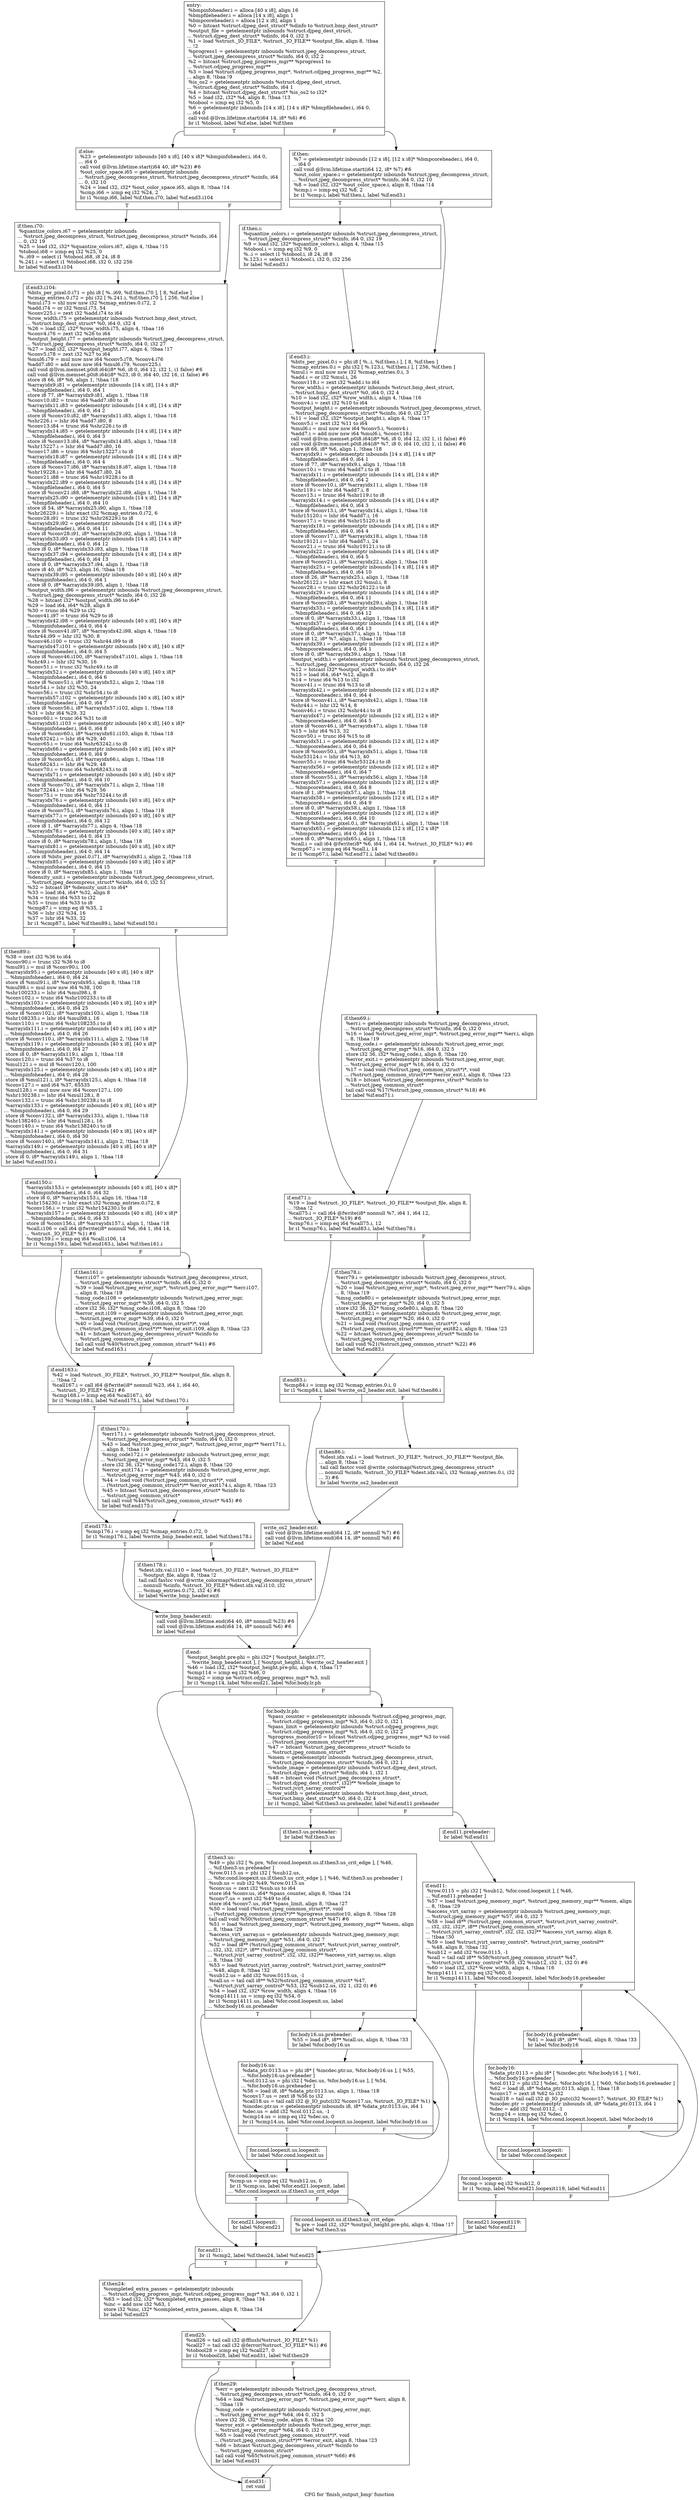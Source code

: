 digraph "CFG for 'finish_output_bmp' function" {
	label="CFG for 'finish_output_bmp' function";

	Node0x4f8d100 [shape=record,label="{entry:\l  %bmpinfoheader.i = alloca [40 x i8], align 16\l  %bmpfileheader.i = alloca [14 x i8], align 1\l  %bmpcoreheader.i = alloca [12 x i8], align 1\l  %0 = bitcast %struct.djpeg_dest_struct* %dinfo to %struct.bmp_dest_struct*\l  %output_file = getelementptr inbounds %struct.djpeg_dest_struct,\l... %struct.djpeg_dest_struct* %dinfo, i64 0, i32 3\l  %1 = load %struct._IO_FILE*, %struct._IO_FILE** %output_file, align 8, !tbaa\l... !2\l  %progress1 = getelementptr inbounds %struct.jpeg_decompress_struct,\l... %struct.jpeg_decompress_struct* %cinfo, i64 0, i32 2\l  %2 = bitcast %struct.jpeg_progress_mgr** %progress1 to\l... %struct.cdjpeg_progress_mgr**\l  %3 = load %struct.cdjpeg_progress_mgr*, %struct.cdjpeg_progress_mgr** %2,\l... align 8, !tbaa !9\l  %is_os2 = getelementptr inbounds %struct.djpeg_dest_struct,\l... %struct.djpeg_dest_struct* %dinfo, i64 1\l  %4 = bitcast %struct.djpeg_dest_struct* %is_os2 to i32*\l  %5 = load i32, i32* %4, align 8, !tbaa !13\l  %tobool = icmp eq i32 %5, 0\l  %6 = getelementptr inbounds [14 x i8], [14 x i8]* %bmpfileheader.i, i64 0,\l... i64 0\l  call void @llvm.lifetime.start(i64 14, i8* %6) #6\l  br i1 %tobool, label %if.else, label %if.then\l|{<s0>T|<s1>F}}"];
	Node0x4f8d100:s0 -> Node0x4f8e790;
	Node0x4f8d100:s1 -> Node0x4f8e840;
	Node0x4f8e840 [shape=record,label="{if.then:                                          \l  %7 = getelementptr inbounds [12 x i8], [12 x i8]* %bmpcoreheader.i, i64 0,\l... i64 0\l  call void @llvm.lifetime.start(i64 12, i8* %7) #6\l  %out_color_space.i = getelementptr inbounds %struct.jpeg_decompress_struct,\l... %struct.jpeg_decompress_struct* %cinfo, i64 0, i32 10\l  %8 = load i32, i32* %out_color_space.i, align 8, !tbaa !14\l  %cmp.i = icmp eq i32 %8, 2\l  br i1 %cmp.i, label %if.then.i, label %if.end3.i\l|{<s0>T|<s1>F}}"];
	Node0x4f8e840:s0 -> Node0x4f8de20;
	Node0x4f8e840:s1 -> Node0x4f8f510;
	Node0x4f8de20 [shape=record,label="{if.then.i:                                        \l  %quantize_colors.i = getelementptr inbounds %struct.jpeg_decompress_struct,\l... %struct.jpeg_decompress_struct* %cinfo, i64 0, i32 19\l  %9 = load i32, i32* %quantize_colors.i, align 4, !tbaa !15\l  %tobool.i = icmp eq i32 %9, 0\l  %..i = select i1 %tobool.i, i8 24, i8 8\l  %.123.i = select i1 %tobool.i, i32 0, i32 256\l  br label %if.end3.i\l}"];
	Node0x4f8de20 -> Node0x4f8f510;
	Node0x4f8f510 [shape=record,label="{if.end3.i:                                        \l  %bits_per_pixel.0.i = phi i8 [ %..i, %if.then.i ], [ 8, %if.then ]\l  %cmap_entries.0.i = phi i32 [ %.123.i, %if.then.i ], [ 256, %if.then ]\l  %mul.i = mul nuw nsw i32 %cmap_entries.0.i, 3\l  %add.i = or i32 %mul.i, 26\l  %conv118.i = zext i32 %add.i to i64\l  %row_width.i = getelementptr inbounds %struct.bmp_dest_struct,\l... %struct.bmp_dest_struct* %0, i64 0, i32 4\l  %10 = load i32, i32* %row_width.i, align 4, !tbaa !16\l  %conv4.i = zext i32 %10 to i64\l  %output_height.i = getelementptr inbounds %struct.jpeg_decompress_struct,\l... %struct.jpeg_decompress_struct* %cinfo, i64 0, i32 27\l  %11 = load i32, i32* %output_height.i, align 4, !tbaa !17\l  %conv5.i = zext i32 %11 to i64\l  %mul6.i = mul nuw nsw i64 %conv5.i, %conv4.i\l  %add7.i = add nuw nsw i64 %mul6.i, %conv118.i\l  call void @llvm.memset.p0i8.i64(i8* %6, i8 0, i64 12, i32 1, i1 false) #6\l  call void @llvm.memset.p0i8.i64(i8* %7, i8 0, i64 10, i32 1, i1 false) #6\l  store i8 66, i8* %6, align 1, !tbaa !18\l  %arrayidx9.i = getelementptr inbounds [14 x i8], [14 x i8]*\l... %bmpfileheader.i, i64 0, i64 1\l  store i8 77, i8* %arrayidx9.i, align 1, !tbaa !18\l  %conv10.i = trunc i64 %add7.i to i8\l  %arrayidx11.i = getelementptr inbounds [14 x i8], [14 x i8]*\l... %bmpfileheader.i, i64 0, i64 2\l  store i8 %conv10.i, i8* %arrayidx11.i, align 1, !tbaa !18\l  %shr119.i = lshr i64 %add7.i, 8\l  %conv13.i = trunc i64 %shr119.i to i8\l  %arrayidx14.i = getelementptr inbounds [14 x i8], [14 x i8]*\l... %bmpfileheader.i, i64 0, i64 3\l  store i8 %conv13.i, i8* %arrayidx14.i, align 1, !tbaa !18\l  %shr15120.i = lshr i64 %add7.i, 16\l  %conv17.i = trunc i64 %shr15120.i to i8\l  %arrayidx18.i = getelementptr inbounds [14 x i8], [14 x i8]*\l... %bmpfileheader.i, i64 0, i64 4\l  store i8 %conv17.i, i8* %arrayidx18.i, align 1, !tbaa !18\l  %shr19121.i = lshr i64 %add7.i, 24\l  %conv21.i = trunc i64 %shr19121.i to i8\l  %arrayidx22.i = getelementptr inbounds [14 x i8], [14 x i8]*\l... %bmpfileheader.i, i64 0, i64 5\l  store i8 %conv21.i, i8* %arrayidx22.i, align 1, !tbaa !18\l  %arrayidx25.i = getelementptr inbounds [14 x i8], [14 x i8]*\l... %bmpfileheader.i, i64 0, i64 10\l  store i8 26, i8* %arrayidx25.i, align 1, !tbaa !18\l  %shr26122.i = lshr exact i32 %mul.i, 8\l  %conv28.i = trunc i32 %shr26122.i to i8\l  %arrayidx29.i = getelementptr inbounds [14 x i8], [14 x i8]*\l... %bmpfileheader.i, i64 0, i64 11\l  store i8 %conv28.i, i8* %arrayidx29.i, align 1, !tbaa !18\l  %arrayidx33.i = getelementptr inbounds [14 x i8], [14 x i8]*\l... %bmpfileheader.i, i64 0, i64 12\l  store i8 0, i8* %arrayidx33.i, align 1, !tbaa !18\l  %arrayidx37.i = getelementptr inbounds [14 x i8], [14 x i8]*\l... %bmpfileheader.i, i64 0, i64 13\l  store i8 0, i8* %arrayidx37.i, align 1, !tbaa !18\l  store i8 12, i8* %7, align 1, !tbaa !18\l  %arrayidx39.i = getelementptr inbounds [12 x i8], [12 x i8]*\l... %bmpcoreheader.i, i64 0, i64 1\l  store i8 0, i8* %arrayidx39.i, align 1, !tbaa !18\l  %output_width.i = getelementptr inbounds %struct.jpeg_decompress_struct,\l... %struct.jpeg_decompress_struct* %cinfo, i64 0, i32 26\l  %12 = bitcast i32* %output_width.i to i64*\l  %13 = load i64, i64* %12, align 8\l  %14 = trunc i64 %13 to i32\l  %conv41.i = trunc i64 %13 to i8\l  %arrayidx42.i = getelementptr inbounds [12 x i8], [12 x i8]*\l... %bmpcoreheader.i, i64 0, i64 4\l  store i8 %conv41.i, i8* %arrayidx42.i, align 1, !tbaa !18\l  %shr44.i = lshr i32 %14, 8\l  %conv46.i = trunc i32 %shr44.i to i8\l  %arrayidx47.i = getelementptr inbounds [12 x i8], [12 x i8]*\l... %bmpcoreheader.i, i64 0, i64 5\l  store i8 %conv46.i, i8* %arrayidx47.i, align 1, !tbaa !18\l  %15 = lshr i64 %13, 32\l  %conv50.i = trunc i64 %15 to i8\l  %arrayidx51.i = getelementptr inbounds [12 x i8], [12 x i8]*\l... %bmpcoreheader.i, i64 0, i64 6\l  store i8 %conv50.i, i8* %arrayidx51.i, align 1, !tbaa !18\l  %shr53124.i = lshr i64 %13, 40\l  %conv55.i = trunc i64 %shr53124.i to i8\l  %arrayidx56.i = getelementptr inbounds [12 x i8], [12 x i8]*\l... %bmpcoreheader.i, i64 0, i64 7\l  store i8 %conv55.i, i8* %arrayidx56.i, align 1, !tbaa !18\l  %arrayidx57.i = getelementptr inbounds [12 x i8], [12 x i8]*\l... %bmpcoreheader.i, i64 0, i64 8\l  store i8 1, i8* %arrayidx57.i, align 1, !tbaa !18\l  %arrayidx58.i = getelementptr inbounds [12 x i8], [12 x i8]*\l... %bmpcoreheader.i, i64 0, i64 9\l  store i8 0, i8* %arrayidx58.i, align 1, !tbaa !18\l  %arrayidx61.i = getelementptr inbounds [12 x i8], [12 x i8]*\l... %bmpcoreheader.i, i64 0, i64 10\l  store i8 %bits_per_pixel.0.i, i8* %arrayidx61.i, align 1, !tbaa !18\l  %arrayidx65.i = getelementptr inbounds [12 x i8], [12 x i8]*\l... %bmpcoreheader.i, i64 0, i64 11\l  store i8 0, i8* %arrayidx65.i, align 1, !tbaa !18\l  %call.i = call i64 @fwrite(i8* %6, i64 1, i64 14, %struct._IO_FILE* %1) #6\l  %cmp67.i = icmp eq i64 %call.i, 14\l  br i1 %cmp67.i, label %if.end71.i, label %if.then69.i\l|{<s0>T|<s1>F}}"];
	Node0x4f8f510:s0 -> Node0x4f83ec0;
	Node0x4f8f510:s1 -> Node0x4f83fa0;
	Node0x4f83fa0 [shape=record,label="{if.then69.i:                                      \l  %err.i = getelementptr inbounds %struct.jpeg_decompress_struct,\l... %struct.jpeg_decompress_struct* %cinfo, i64 0, i32 0\l  %16 = load %struct.jpeg_error_mgr*, %struct.jpeg_error_mgr** %err.i, align\l... 8, !tbaa !19\l  %msg_code.i = getelementptr inbounds %struct.jpeg_error_mgr,\l... %struct.jpeg_error_mgr* %16, i64 0, i32 5\l  store i32 36, i32* %msg_code.i, align 8, !tbaa !20\l  %error_exit.i = getelementptr inbounds %struct.jpeg_error_mgr,\l... %struct.jpeg_error_mgr* %16, i64 0, i32 0\l  %17 = load void (%struct.jpeg_common_struct*)*, void\l... (%struct.jpeg_common_struct*)** %error_exit.i, align 8, !tbaa !23\l  %18 = bitcast %struct.jpeg_decompress_struct* %cinfo to\l... %struct.jpeg_common_struct*\l  tail call void %17(%struct.jpeg_common_struct* %18) #6\l  br label %if.end71.i\l}"];
	Node0x4f83fa0 -> Node0x4f83ec0;
	Node0x4f83ec0 [shape=record,label="{if.end71.i:                                       \l  %19 = load %struct._IO_FILE*, %struct._IO_FILE** %output_file, align 8,\l... !tbaa !2\l  %call75.i = call i64 @fwrite(i8* nonnull %7, i64 1, i64 12,\l... %struct._IO_FILE* %19) #6\l  %cmp76.i = icmp eq i64 %call75.i, 12\l  br i1 %cmp76.i, label %if.end83.i, label %if.then78.i\l|{<s0>T|<s1>F}}"];
	Node0x4f83ec0:s0 -> Node0x4f98cd0;
	Node0x4f83ec0:s1 -> Node0x4f98db0;
	Node0x4f98db0 [shape=record,label="{if.then78.i:                                      \l  %err79.i = getelementptr inbounds %struct.jpeg_decompress_struct,\l... %struct.jpeg_decompress_struct* %cinfo, i64 0, i32 0\l  %20 = load %struct.jpeg_error_mgr*, %struct.jpeg_error_mgr** %err79.i, align\l... 8, !tbaa !19\l  %msg_code80.i = getelementptr inbounds %struct.jpeg_error_mgr,\l... %struct.jpeg_error_mgr* %20, i64 0, i32 5\l  store i32 36, i32* %msg_code80.i, align 8, !tbaa !20\l  %error_exit82.i = getelementptr inbounds %struct.jpeg_error_mgr,\l... %struct.jpeg_error_mgr* %20, i64 0, i32 0\l  %21 = load void (%struct.jpeg_common_struct*)*, void\l... (%struct.jpeg_common_struct*)** %error_exit82.i, align 8, !tbaa !23\l  %22 = bitcast %struct.jpeg_decompress_struct* %cinfo to\l... %struct.jpeg_common_struct*\l  tail call void %21(%struct.jpeg_common_struct* %22) #6\l  br label %if.end83.i\l}"];
	Node0x4f98db0 -> Node0x4f98cd0;
	Node0x4f98cd0 [shape=record,label="{if.end83.i:                                       \l  %cmp84.i = icmp eq i32 %cmap_entries.0.i, 0\l  br i1 %cmp84.i, label %write_os2_header.exit, label %if.then86.i\l|{<s0>T|<s1>F}}"];
	Node0x4f98cd0:s0 -> Node0x4f994d0;
	Node0x4f98cd0:s1 -> Node0x4f99570;
	Node0x4f99570 [shape=record,label="{if.then86.i:                                      \l  %dest.idx.val.i = load %struct._IO_FILE*, %struct._IO_FILE** %output_file,\l... align 8, !tbaa !2\l  tail call fastcc void @write_colormap(%struct.jpeg_decompress_struct*\l... nonnull %cinfo, %struct._IO_FILE* %dest.idx.val.i, i32 %cmap_entries.0.i, i32\l... 3) #6\l  br label %write_os2_header.exit\l}"];
	Node0x4f99570 -> Node0x4f994d0;
	Node0x4f994d0 [shape=record,label="{write_os2_header.exit:                            \l  call void @llvm.lifetime.end(i64 12, i8* nonnull %7) #6\l  call void @llvm.lifetime.end(i64 14, i8* nonnull %6) #6\l  br label %if.end\l}"];
	Node0x4f994d0 -> Node0x4f99e10;
	Node0x4f8e790 [shape=record,label="{if.else:                                          \l  %23 = getelementptr inbounds [40 x i8], [40 x i8]* %bmpinfoheader.i, i64 0,\l... i64 0\l  call void @llvm.lifetime.start(i64 40, i8* %23) #6\l  %out_color_space.i65 = getelementptr inbounds\l... %struct.jpeg_decompress_struct, %struct.jpeg_decompress_struct* %cinfo, i64\l... 0, i32 10\l  %24 = load i32, i32* %out_color_space.i65, align 8, !tbaa !14\l  %cmp.i66 = icmp eq i32 %24, 2\l  br i1 %cmp.i66, label %if.then.i70, label %if.end3.i104\l|{<s0>T|<s1>F}}"];
	Node0x4f8e790:s0 -> Node0x4f9a240;
	Node0x4f8e790:s1 -> Node0x4f9a2f0;
	Node0x4f9a240 [shape=record,label="{if.then.i70:                                      \l  %quantize_colors.i67 = getelementptr inbounds\l... %struct.jpeg_decompress_struct, %struct.jpeg_decompress_struct* %cinfo, i64\l... 0, i32 19\l  %25 = load i32, i32* %quantize_colors.i67, align 4, !tbaa !15\l  %tobool.i68 = icmp eq i32 %25, 0\l  %..i69 = select i1 %tobool.i68, i8 24, i8 8\l  %.241.i = select i1 %tobool.i68, i32 0, i32 256\l  br label %if.end3.i104\l}"];
	Node0x4f9a240 -> Node0x4f9a2f0;
	Node0x4f9a2f0 [shape=record,label="{if.end3.i104:                                     \l  %bits_per_pixel.0.i71 = phi i8 [ %..i69, %if.then.i70 ], [ 8, %if.else ]\l  %cmap_entries.0.i72 = phi i32 [ %.241.i, %if.then.i70 ], [ 256, %if.else ]\l  %mul.i73 = shl nuw nsw i32 %cmap_entries.0.i72, 2\l  %add.i74 = or i32 %mul.i73, 54\l  %conv225.i = zext i32 %add.i74 to i64\l  %row_width.i75 = getelementptr inbounds %struct.bmp_dest_struct,\l... %struct.bmp_dest_struct* %0, i64 0, i32 4\l  %26 = load i32, i32* %row_width.i75, align 4, !tbaa !16\l  %conv4.i76 = zext i32 %26 to i64\l  %output_height.i77 = getelementptr inbounds %struct.jpeg_decompress_struct,\l... %struct.jpeg_decompress_struct* %cinfo, i64 0, i32 27\l  %27 = load i32, i32* %output_height.i77, align 4, !tbaa !17\l  %conv5.i78 = zext i32 %27 to i64\l  %mul6.i79 = mul nuw nsw i64 %conv5.i78, %conv4.i76\l  %add7.i80 = add nuw nsw i64 %mul6.i79, %conv225.i\l  call void @llvm.memset.p0i8.i64(i8* %6, i8 0, i64 12, i32 1, i1 false) #6\l  call void @llvm.memset.p0i8.i64(i8* %23, i8 0, i64 40, i32 16, i1 false) #6\l  store i8 66, i8* %6, align 1, !tbaa !18\l  %arrayidx9.i81 = getelementptr inbounds [14 x i8], [14 x i8]*\l... %bmpfileheader.i, i64 0, i64 1\l  store i8 77, i8* %arrayidx9.i81, align 1, !tbaa !18\l  %conv10.i82 = trunc i64 %add7.i80 to i8\l  %arrayidx11.i83 = getelementptr inbounds [14 x i8], [14 x i8]*\l... %bmpfileheader.i, i64 0, i64 2\l  store i8 %conv10.i82, i8* %arrayidx11.i83, align 1, !tbaa !18\l  %shr226.i = lshr i64 %add7.i80, 8\l  %conv13.i84 = trunc i64 %shr226.i to i8\l  %arrayidx14.i85 = getelementptr inbounds [14 x i8], [14 x i8]*\l... %bmpfileheader.i, i64 0, i64 3\l  store i8 %conv13.i84, i8* %arrayidx14.i85, align 1, !tbaa !18\l  %shr15227.i = lshr i64 %add7.i80, 16\l  %conv17.i86 = trunc i64 %shr15227.i to i8\l  %arrayidx18.i87 = getelementptr inbounds [14 x i8], [14 x i8]*\l... %bmpfileheader.i, i64 0, i64 4\l  store i8 %conv17.i86, i8* %arrayidx18.i87, align 1, !tbaa !18\l  %shr19228.i = lshr i64 %add7.i80, 24\l  %conv21.i88 = trunc i64 %shr19228.i to i8\l  %arrayidx22.i89 = getelementptr inbounds [14 x i8], [14 x i8]*\l... %bmpfileheader.i, i64 0, i64 5\l  store i8 %conv21.i88, i8* %arrayidx22.i89, align 1, !tbaa !18\l  %arrayidx25.i90 = getelementptr inbounds [14 x i8], [14 x i8]*\l... %bmpfileheader.i, i64 0, i64 10\l  store i8 54, i8* %arrayidx25.i90, align 1, !tbaa !18\l  %shr26229.i = lshr exact i32 %cmap_entries.0.i72, 6\l  %conv28.i91 = trunc i32 %shr26229.i to i8\l  %arrayidx29.i92 = getelementptr inbounds [14 x i8], [14 x i8]*\l... %bmpfileheader.i, i64 0, i64 11\l  store i8 %conv28.i91, i8* %arrayidx29.i92, align 1, !tbaa !18\l  %arrayidx33.i93 = getelementptr inbounds [14 x i8], [14 x i8]*\l... %bmpfileheader.i, i64 0, i64 12\l  store i8 0, i8* %arrayidx33.i93, align 1, !tbaa !18\l  %arrayidx37.i94 = getelementptr inbounds [14 x i8], [14 x i8]*\l... %bmpfileheader.i, i64 0, i64 13\l  store i8 0, i8* %arrayidx37.i94, align 1, !tbaa !18\l  store i8 40, i8* %23, align 16, !tbaa !18\l  %arrayidx39.i95 = getelementptr inbounds [40 x i8], [40 x i8]*\l... %bmpinfoheader.i, i64 0, i64 1\l  store i8 0, i8* %arrayidx39.i95, align 1, !tbaa !18\l  %output_width.i96 = getelementptr inbounds %struct.jpeg_decompress_struct,\l... %struct.jpeg_decompress_struct* %cinfo, i64 0, i32 26\l  %28 = bitcast i32* %output_width.i96 to i64*\l  %29 = load i64, i64* %28, align 8\l  %30 = trunc i64 %29 to i32\l  %conv41.i97 = trunc i64 %29 to i8\l  %arrayidx42.i98 = getelementptr inbounds [40 x i8], [40 x i8]*\l... %bmpinfoheader.i, i64 0, i64 4\l  store i8 %conv41.i97, i8* %arrayidx42.i98, align 4, !tbaa !18\l  %shr44.i99 = lshr i32 %30, 8\l  %conv46.i100 = trunc i32 %shr44.i99 to i8\l  %arrayidx47.i101 = getelementptr inbounds [40 x i8], [40 x i8]*\l... %bmpinfoheader.i, i64 0, i64 5\l  store i8 %conv46.i100, i8* %arrayidx47.i101, align 1, !tbaa !18\l  %shr49.i = lshr i32 %30, 16\l  %conv51.i = trunc i32 %shr49.i to i8\l  %arrayidx52.i = getelementptr inbounds [40 x i8], [40 x i8]*\l... %bmpinfoheader.i, i64 0, i64 6\l  store i8 %conv51.i, i8* %arrayidx52.i, align 2, !tbaa !18\l  %shr54.i = lshr i32 %30, 24\l  %conv56.i = trunc i32 %shr54.i to i8\l  %arrayidx57.i102 = getelementptr inbounds [40 x i8], [40 x i8]*\l... %bmpinfoheader.i, i64 0, i64 7\l  store i8 %conv56.i, i8* %arrayidx57.i102, align 1, !tbaa !18\l  %31 = lshr i64 %29, 32\l  %conv60.i = trunc i64 %31 to i8\l  %arrayidx61.i103 = getelementptr inbounds [40 x i8], [40 x i8]*\l... %bmpinfoheader.i, i64 0, i64 8\l  store i8 %conv60.i, i8* %arrayidx61.i103, align 8, !tbaa !18\l  %shr63242.i = lshr i64 %29, 40\l  %conv65.i = trunc i64 %shr63242.i to i8\l  %arrayidx66.i = getelementptr inbounds [40 x i8], [40 x i8]*\l... %bmpinfoheader.i, i64 0, i64 9\l  store i8 %conv65.i, i8* %arrayidx66.i, align 1, !tbaa !18\l  %shr68243.i = lshr i64 %29, 48\l  %conv70.i = trunc i64 %shr68243.i to i8\l  %arrayidx71.i = getelementptr inbounds [40 x i8], [40 x i8]*\l... %bmpinfoheader.i, i64 0, i64 10\l  store i8 %conv70.i, i8* %arrayidx71.i, align 2, !tbaa !18\l  %shr73244.i = lshr i64 %29, 56\l  %conv75.i = trunc i64 %shr73244.i to i8\l  %arrayidx76.i = getelementptr inbounds [40 x i8], [40 x i8]*\l... %bmpinfoheader.i, i64 0, i64 11\l  store i8 %conv75.i, i8* %arrayidx76.i, align 1, !tbaa !18\l  %arrayidx77.i = getelementptr inbounds [40 x i8], [40 x i8]*\l... %bmpinfoheader.i, i64 0, i64 12\l  store i8 1, i8* %arrayidx77.i, align 4, !tbaa !18\l  %arrayidx78.i = getelementptr inbounds [40 x i8], [40 x i8]*\l... %bmpinfoheader.i, i64 0, i64 13\l  store i8 0, i8* %arrayidx78.i, align 1, !tbaa !18\l  %arrayidx81.i = getelementptr inbounds [40 x i8], [40 x i8]*\l... %bmpinfoheader.i, i64 0, i64 14\l  store i8 %bits_per_pixel.0.i71, i8* %arrayidx81.i, align 2, !tbaa !18\l  %arrayidx85.i = getelementptr inbounds [40 x i8], [40 x i8]*\l... %bmpinfoheader.i, i64 0, i64 15\l  store i8 0, i8* %arrayidx85.i, align 1, !tbaa !18\l  %density_unit.i = getelementptr inbounds %struct.jpeg_decompress_struct,\l... %struct.jpeg_decompress_struct* %cinfo, i64 0, i32 51\l  %32 = bitcast i8* %density_unit.i to i64*\l  %33 = load i64, i64* %32, align 8\l  %34 = trunc i64 %33 to i32\l  %35 = trunc i64 %33 to i8\l  %cmp87.i = icmp eq i8 %35, 2\l  %36 = lshr i32 %34, 16\l  %37 = lshr i64 %33, 32\l  br i1 %cmp87.i, label %if.then89.i, label %if.end150.i\l|{<s0>T|<s1>F}}"];
	Node0x4f9a2f0:s0 -> Node0x4fa0820;
	Node0x4f9a2f0:s1 -> Node0x4fa0900;
	Node0x4fa0820 [shape=record,label="{if.then89.i:                                      \l  %38 = zext i32 %36 to i64\l  %conv90.i = trunc i32 %36 to i8\l  %mul91.i = mul i8 %conv90.i, 100\l  %arrayidx95.i = getelementptr inbounds [40 x i8], [40 x i8]*\l... %bmpinfoheader.i, i64 0, i64 24\l  store i8 %mul91.i, i8* %arrayidx95.i, align 8, !tbaa !18\l  %mul98.i = mul nuw nsw i64 %38, 100\l  %shr100233.i = lshr i64 %mul98.i, 8\l  %conv102.i = trunc i64 %shr100233.i to i8\l  %arrayidx103.i = getelementptr inbounds [40 x i8], [40 x i8]*\l... %bmpinfoheader.i, i64 0, i64 25\l  store i8 %conv102.i, i8* %arrayidx103.i, align 1, !tbaa !18\l  %shr108235.i = lshr i64 %mul98.i, 16\l  %conv110.i = trunc i64 %shr108235.i to i8\l  %arrayidx111.i = getelementptr inbounds [40 x i8], [40 x i8]*\l... %bmpinfoheader.i, i64 0, i64 26\l  store i8 %conv110.i, i8* %arrayidx111.i, align 2, !tbaa !18\l  %arrayidx119.i = getelementptr inbounds [40 x i8], [40 x i8]*\l... %bmpinfoheader.i, i64 0, i64 27\l  store i8 0, i8* %arrayidx119.i, align 1, !tbaa !18\l  %conv120.i = trunc i64 %37 to i8\l  %mul121.i = mul i8 %conv120.i, 100\l  %arrayidx125.i = getelementptr inbounds [40 x i8], [40 x i8]*\l... %bmpinfoheader.i, i64 0, i64 28\l  store i8 %mul121.i, i8* %arrayidx125.i, align 4, !tbaa !18\l  %conv127.i = and i64 %37, 65535\l  %mul128.i = mul nuw nsw i64 %conv127.i, 100\l  %shr130238.i = lshr i64 %mul128.i, 8\l  %conv132.i = trunc i64 %shr130238.i to i8\l  %arrayidx133.i = getelementptr inbounds [40 x i8], [40 x i8]*\l... %bmpinfoheader.i, i64 0, i64 29\l  store i8 %conv132.i, i8* %arrayidx133.i, align 1, !tbaa !18\l  %shr138240.i = lshr i64 %mul128.i, 16\l  %conv140.i = trunc i64 %shr138240.i to i8\l  %arrayidx141.i = getelementptr inbounds [40 x i8], [40 x i8]*\l... %bmpinfoheader.i, i64 0, i64 30\l  store i8 %conv140.i, i8* %arrayidx141.i, align 2, !tbaa !18\l  %arrayidx149.i = getelementptr inbounds [40 x i8], [40 x i8]*\l... %bmpinfoheader.i, i64 0, i64 31\l  store i8 0, i8* %arrayidx149.i, align 1, !tbaa !18\l  br label %if.end150.i\l}"];
	Node0x4fa0820 -> Node0x4fa0900;
	Node0x4fa0900 [shape=record,label="{if.end150.i:                                      \l  %arrayidx153.i = getelementptr inbounds [40 x i8], [40 x i8]*\l... %bmpinfoheader.i, i64 0, i64 32\l  store i8 0, i8* %arrayidx153.i, align 16, !tbaa !18\l  %shr154230.i = lshr exact i32 %cmap_entries.0.i72, 8\l  %conv156.i = trunc i32 %shr154230.i to i8\l  %arrayidx157.i = getelementptr inbounds [40 x i8], [40 x i8]*\l... %bmpinfoheader.i, i64 0, i64 33\l  store i8 %conv156.i, i8* %arrayidx157.i, align 1, !tbaa !18\l  %call.i106 = call i64 @fwrite(i8* nonnull %6, i64 1, i64 14,\l... %struct._IO_FILE* %1) #6\l  %cmp159.i = icmp eq i64 %call.i106, 14\l  br i1 %cmp159.i, label %if.end163.i, label %if.then161.i\l|{<s0>T|<s1>F}}"];
	Node0x4fa0900:s0 -> Node0x4f95120;
	Node0x4fa0900:s1 -> Node0x4f95200;
	Node0x4f95200 [shape=record,label="{if.then161.i:                                     \l  %err.i107 = getelementptr inbounds %struct.jpeg_decompress_struct,\l... %struct.jpeg_decompress_struct* %cinfo, i64 0, i32 0\l  %39 = load %struct.jpeg_error_mgr*, %struct.jpeg_error_mgr** %err.i107,\l... align 8, !tbaa !19\l  %msg_code.i108 = getelementptr inbounds %struct.jpeg_error_mgr,\l... %struct.jpeg_error_mgr* %39, i64 0, i32 5\l  store i32 36, i32* %msg_code.i108, align 8, !tbaa !20\l  %error_exit.i109 = getelementptr inbounds %struct.jpeg_error_mgr,\l... %struct.jpeg_error_mgr* %39, i64 0, i32 0\l  %40 = load void (%struct.jpeg_common_struct*)*, void\l... (%struct.jpeg_common_struct*)** %error_exit.i109, align 8, !tbaa !23\l  %41 = bitcast %struct.jpeg_decompress_struct* %cinfo to\l... %struct.jpeg_common_struct*\l  tail call void %40(%struct.jpeg_common_struct* %41) #6\l  br label %if.end163.i\l}"];
	Node0x4f95200 -> Node0x4f95120;
	Node0x4f95120 [shape=record,label="{if.end163.i:                                      \l  %42 = load %struct._IO_FILE*, %struct._IO_FILE** %output_file, align 8,\l... !tbaa !2\l  %call167.i = call i64 @fwrite(i8* nonnull %23, i64 1, i64 40,\l... %struct._IO_FILE* %42) #6\l  %cmp168.i = icmp eq i64 %call167.i, 40\l  br i1 %cmp168.i, label %if.end175.i, label %if.then170.i\l|{<s0>T|<s1>F}}"];
	Node0x4f95120:s0 -> Node0x4f95aa0;
	Node0x4f95120:s1 -> Node0x4f95b80;
	Node0x4f95b80 [shape=record,label="{if.then170.i:                                     \l  %err171.i = getelementptr inbounds %struct.jpeg_decompress_struct,\l... %struct.jpeg_decompress_struct* %cinfo, i64 0, i32 0\l  %43 = load %struct.jpeg_error_mgr*, %struct.jpeg_error_mgr** %err171.i,\l... align 8, !tbaa !19\l  %msg_code172.i = getelementptr inbounds %struct.jpeg_error_mgr,\l... %struct.jpeg_error_mgr* %43, i64 0, i32 5\l  store i32 36, i32* %msg_code172.i, align 8, !tbaa !20\l  %error_exit174.i = getelementptr inbounds %struct.jpeg_error_mgr,\l... %struct.jpeg_error_mgr* %43, i64 0, i32 0\l  %44 = load void (%struct.jpeg_common_struct*)*, void\l... (%struct.jpeg_common_struct*)** %error_exit174.i, align 8, !tbaa !23\l  %45 = bitcast %struct.jpeg_decompress_struct* %cinfo to\l... %struct.jpeg_common_struct*\l  tail call void %44(%struct.jpeg_common_struct* %45) #6\l  br label %if.end175.i\l}"];
	Node0x4f95b80 -> Node0x4f95aa0;
	Node0x4f95aa0 [shape=record,label="{if.end175.i:                                      \l  %cmp176.i = icmp eq i32 %cmap_entries.0.i72, 0\l  br i1 %cmp176.i, label %write_bmp_header.exit, label %if.then178.i\l|{<s0>T|<s1>F}}"];
	Node0x4f95aa0:s0 -> Node0x4f962c0;
	Node0x4f95aa0:s1 -> Node0x4f9af00;
	Node0x4f9af00 [shape=record,label="{if.then178.i:                                     \l  %dest.idx.val.i110 = load %struct._IO_FILE*, %struct._IO_FILE**\l... %output_file, align 8, !tbaa !2\l  tail call fastcc void @write_colormap(%struct.jpeg_decompress_struct*\l... nonnull %cinfo, %struct._IO_FILE* %dest.idx.val.i110, i32\l... %cmap_entries.0.i72, i32 4) #6\l  br label %write_bmp_header.exit\l}"];
	Node0x4f9af00 -> Node0x4f962c0;
	Node0x4f962c0 [shape=record,label="{write_bmp_header.exit:                            \l  call void @llvm.lifetime.end(i64 40, i8* nonnull %23) #6\l  call void @llvm.lifetime.end(i64 14, i8* nonnull %6) #6\l  br label %if.end\l}"];
	Node0x4f962c0 -> Node0x4f99e10;
	Node0x4f99e10 [shape=record,label="{if.end:                                           \l  %output_height.pre-phi = phi i32* [ %output_height.i77,\l... %write_bmp_header.exit ], [ %output_height.i, %write_os2_header.exit ]\l  %46 = load i32, i32* %output_height.pre-phi, align 4, !tbaa !17\l  %cmp114 = icmp eq i32 %46, 0\l  %cmp2 = icmp ne %struct.cdjpeg_progress_mgr* %3, null\l  br i1 %cmp114, label %for.end21, label %for.body.lr.ph\l|{<s0>T|<s1>F}}"];
	Node0x4f99e10:s0 -> Node0x4f9b690;
	Node0x4f99e10:s1 -> Node0x4f9b770;
	Node0x4f9b770 [shape=record,label="{for.body.lr.ph:                                   \l  %pass_counter = getelementptr inbounds %struct.cdjpeg_progress_mgr,\l... %struct.cdjpeg_progress_mgr* %3, i64 0, i32 0, i32 1\l  %pass_limit = getelementptr inbounds %struct.cdjpeg_progress_mgr,\l... %struct.cdjpeg_progress_mgr* %3, i64 0, i32 0, i32 2\l  %progress_monitor10 = bitcast %struct.cdjpeg_progress_mgr* %3 to void\l... (%struct.jpeg_common_struct*)**\l  %47 = bitcast %struct.jpeg_decompress_struct* %cinfo to\l... %struct.jpeg_common_struct*\l  %mem = getelementptr inbounds %struct.jpeg_decompress_struct,\l... %struct.jpeg_decompress_struct* %cinfo, i64 0, i32 1\l  %whole_image = getelementptr inbounds %struct.djpeg_dest_struct,\l... %struct.djpeg_dest_struct* %dinfo, i64 1, i32 1\l  %48 = bitcast void (%struct.jpeg_decompress_struct*,\l... %struct.djpeg_dest_struct*, i32)** %whole_image to\l... %struct.jvirt_sarray_control**\l  %row_width = getelementptr inbounds %struct.bmp_dest_struct,\l... %struct.bmp_dest_struct* %0, i64 0, i32 4\l  br i1 %cmp2, label %if.then3.us.preheader, label %if.end11.preheader\l|{<s0>T|<s1>F}}"];
	Node0x4f9b770:s0 -> Node0x4fab150;
	Node0x4f9b770:s1 -> Node0x4fab250;
	Node0x4fab250 [shape=record,label="{if.end11.preheader:                               \l  br label %if.end11\l}"];
	Node0x4fab250 -> Node0x4fab3e0;
	Node0x4fab150 [shape=record,label="{if.then3.us.preheader:                            \l  br label %if.then3.us\l}"];
	Node0x4fab150 -> Node0x4fab490;
	Node0x4fab490 [shape=record,label="{if.then3.us:                                      \l  %49 = phi i32 [ %.pre, %for.cond.loopexit.us.if.then3.us_crit_edge ], [ %46,\l... %if.then3.us.preheader ]\l  %row.0115.us = phi i32 [ %sub12.us,\l... %for.cond.loopexit.us.if.then3.us_crit_edge ], [ %46, %if.then3.us.preheader ]\l  %sub.us = sub i32 %49, %row.0115.us\l  %conv.us = zext i32 %sub.us to i64\l  store i64 %conv.us, i64* %pass_counter, align 8, !tbaa !24\l  %conv7.us = zext i32 %49 to i64\l  store i64 %conv7.us, i64* %pass_limit, align 8, !tbaa !27\l  %50 = load void (%struct.jpeg_common_struct*)*, void\l... (%struct.jpeg_common_struct*)** %progress_monitor10, align 8, !tbaa !28\l  tail call void %50(%struct.jpeg_common_struct* %47) #6\l  %51 = load %struct.jpeg_memory_mgr*, %struct.jpeg_memory_mgr** %mem, align\l... 8, !tbaa !29\l  %access_virt_sarray.us = getelementptr inbounds %struct.jpeg_memory_mgr,\l... %struct.jpeg_memory_mgr* %51, i64 0, i32 7\l  %52 = load i8** (%struct.jpeg_common_struct*, %struct.jvirt_sarray_control*,\l... i32, i32, i32)*, i8** (%struct.jpeg_common_struct*,\l... %struct.jvirt_sarray_control*, i32, i32, i32)** %access_virt_sarray.us, align\l... 8, !tbaa !30\l  %53 = load %struct.jvirt_sarray_control*, %struct.jvirt_sarray_control**\l... %48, align 8, !tbaa !32\l  %sub12.us = add i32 %row.0115.us, -1\l  %call.us = tail call i8** %52(%struct.jpeg_common_struct* %47,\l... %struct.jvirt_sarray_control* %53, i32 %sub12.us, i32 1, i32 0) #6\l  %54 = load i32, i32* %row_width, align 4, !tbaa !16\l  %cmp14111.us = icmp eq i32 %54, 0\l  br i1 %cmp14111.us, label %for.cond.loopexit.us, label\l... %for.body16.us.preheader\l|{<s0>T|<s1>F}}"];
	Node0x4fab490:s0 -> Node0x4facd90;
	Node0x4fab490:s1 -> Node0x4face90;
	Node0x4face90 [shape=record,label="{for.body16.us.preheader:                          \l  %55 = load i8*, i8** %call.us, align 8, !tbaa !33\l  br label %for.body16.us\l}"];
	Node0x4face90 -> Node0x4fad0f0;
	Node0x4fad0f0 [shape=record,label="{for.body16.us:                                    \l  %data_ptr.0113.us = phi i8* [ %incdec.ptr.us, %for.body16.us ], [ %55,\l... %for.body16.us.preheader ]\l  %col.0112.us = phi i32 [ %dec.us, %for.body16.us ], [ %54,\l... %for.body16.us.preheader ]\l  %56 = load i8, i8* %data_ptr.0113.us, align 1, !tbaa !18\l  %conv17.us = zext i8 %56 to i32\l  %call18.us = tail call i32 @_IO_putc(i32 %conv17.us, %struct._IO_FILE* %1)\l  %incdec.ptr.us = getelementptr inbounds i8, i8* %data_ptr.0113.us, i64 1\l  %dec.us = add i32 %col.0112.us, -1\l  %cmp14.us = icmp eq i32 %dec.us, 0\l  br i1 %cmp14.us, label %for.cond.loopexit.us.loopexit, label %for.body16.us\l|{<s0>T|<s1>F}}"];
	Node0x4fad0f0:s0 -> Node0x4fadab0;
	Node0x4fad0f0:s1 -> Node0x4fad0f0;
	Node0x4fadab0 [shape=record,label="{for.cond.loopexit.us.loopexit:                    \l  br label %for.cond.loopexit.us\l}"];
	Node0x4fadab0 -> Node0x4facd90;
	Node0x4facd90 [shape=record,label="{for.cond.loopexit.us:                             \l  %cmp.us = icmp eq i32 %sub12.us, 0\l  br i1 %cmp.us, label %for.end21.loopexit, label\l... %for.cond.loopexit.us.if.then3.us_crit_edge\l|{<s0>T|<s1>F}}"];
	Node0x4facd90:s0 -> Node0x4fadc40;
	Node0x4facd90:s1 -> Node0x4fab650;
	Node0x4fab650 [shape=record,label="{for.cond.loopexit.us.if.then3.us_crit_edge:       \l  %.pre = load i32, i32* %output_height.pre-phi, align 4, !tbaa !17\l  br label %if.then3.us\l}"];
	Node0x4fab650 -> Node0x4fab490;
	Node0x4fadd20 [shape=record,label="{for.cond.loopexit.loopexit:                       \l  br label %for.cond.loopexit\l}"];
	Node0x4fadd20 -> Node0x4fadd70;
	Node0x4fadd70 [shape=record,label="{for.cond.loopexit:                                \l  %cmp = icmp eq i32 %sub12, 0\l  br i1 %cmp, label %for.end21.loopexit119, label %if.end11\l|{<s0>T|<s1>F}}"];
	Node0x4fadd70:s0 -> Node0x4fadef0;
	Node0x4fadd70:s1 -> Node0x4fab3e0;
	Node0x4fab3e0 [shape=record,label="{if.end11:                                         \l  %row.0115 = phi i32 [ %sub12, %for.cond.loopexit ], [ %46,\l... %if.end11.preheader ]\l  %57 = load %struct.jpeg_memory_mgr*, %struct.jpeg_memory_mgr** %mem, align\l... 8, !tbaa !29\l  %access_virt_sarray = getelementptr inbounds %struct.jpeg_memory_mgr,\l... %struct.jpeg_memory_mgr* %57, i64 0, i32 7\l  %58 = load i8** (%struct.jpeg_common_struct*, %struct.jvirt_sarray_control*,\l... i32, i32, i32)*, i8** (%struct.jpeg_common_struct*,\l... %struct.jvirt_sarray_control*, i32, i32, i32)** %access_virt_sarray, align 8,\l... !tbaa !30\l  %59 = load %struct.jvirt_sarray_control*, %struct.jvirt_sarray_control**\l... %48, align 8, !tbaa !32\l  %sub12 = add i32 %row.0115, -1\l  %call = tail call i8** %58(%struct.jpeg_common_struct* %47,\l... %struct.jvirt_sarray_control* %59, i32 %sub12, i32 1, i32 0) #6\l  %60 = load i32, i32* %row_width, align 4, !tbaa !16\l  %cmp14111 = icmp eq i32 %60, 0\l  br i1 %cmp14111, label %for.cond.loopexit, label %for.body16.preheader\l|{<s0>T|<s1>F}}"];
	Node0x4fab3e0:s0 -> Node0x4fadd70;
	Node0x4fab3e0:s1 -> Node0x4faeb70;
	Node0x4faeb70 [shape=record,label="{for.body16.preheader:                             \l  %61 = load i8*, i8** %call, align 8, !tbaa !33\l  br label %for.body16\l}"];
	Node0x4faeb70 -> Node0x4faf310;
	Node0x4faf310 [shape=record,label="{for.body16:                                       \l  %data_ptr.0113 = phi i8* [ %incdec.ptr, %for.body16 ], [ %61,\l... %for.body16.preheader ]\l  %col.0112 = phi i32 [ %dec, %for.body16 ], [ %60, %for.body16.preheader ]\l  %62 = load i8, i8* %data_ptr.0113, align 1, !tbaa !18\l  %conv17 = zext i8 %62 to i32\l  %call18 = tail call i32 @_IO_putc(i32 %conv17, %struct._IO_FILE* %1)\l  %incdec.ptr = getelementptr inbounds i8, i8* %data_ptr.0113, i64 1\l  %dec = add i32 %col.0112, -1\l  %cmp14 = icmp eq i32 %dec, 0\l  br i1 %cmp14, label %for.cond.loopexit.loopexit, label %for.body16\l|{<s0>T|<s1>F}}"];
	Node0x4faf310:s0 -> Node0x4fadd20;
	Node0x4faf310:s1 -> Node0x4faf310;
	Node0x4fadc40 [shape=record,label="{for.end21.loopexit:                               \l  br label %for.end21\l}"];
	Node0x4fadc40 -> Node0x4f9b690;
	Node0x4fadef0 [shape=record,label="{for.end21.loopexit119:                            \l  br label %for.end21\l}"];
	Node0x4fadef0 -> Node0x4f9b690;
	Node0x4f9b690 [shape=record,label="{for.end21:                                        \l  br i1 %cmp2, label %if.then24, label %if.end25\l|{<s0>T|<s1>F}}"];
	Node0x4f9b690:s0 -> Node0x4fafae0;
	Node0x4f9b690:s1 -> Node0x4fafb30;
	Node0x4fafae0 [shape=record,label="{if.then24:                                        \l  %completed_extra_passes = getelementptr inbounds\l... %struct.cdjpeg_progress_mgr, %struct.cdjpeg_progress_mgr* %3, i64 0, i32 1\l  %63 = load i32, i32* %completed_extra_passes, align 8, !tbaa !34\l  %inc = add nsw i32 %63, 1\l  store i32 %inc, i32* %completed_extra_passes, align 8, !tbaa !34\l  br label %if.end25\l}"];
	Node0x4fafae0 -> Node0x4fafb30;
	Node0x4fafb30 [shape=record,label="{if.end25:                                         \l  %call26 = tail call i32 @fflush(%struct._IO_FILE* %1)\l  %call27 = tail call i32 @ferror(%struct._IO_FILE* %1) #6\l  %tobool28 = icmp eq i32 %call27, 0\l  br i1 %tobool28, label %if.end31, label %if.then29\l|{<s0>T|<s1>F}}"];
	Node0x4fafb30:s0 -> Node0x4fb0ac0;
	Node0x4fafb30:s1 -> Node0x4fb0ba0;
	Node0x4fb0ba0 [shape=record,label="{if.then29:                                        \l  %err = getelementptr inbounds %struct.jpeg_decompress_struct,\l... %struct.jpeg_decompress_struct* %cinfo, i64 0, i32 0\l  %64 = load %struct.jpeg_error_mgr*, %struct.jpeg_error_mgr** %err, align 8,\l... !tbaa !19\l  %msg_code = getelementptr inbounds %struct.jpeg_error_mgr,\l... %struct.jpeg_error_mgr* %64, i64 0, i32 5\l  store i32 36, i32* %msg_code, align 8, !tbaa !20\l  %error_exit = getelementptr inbounds %struct.jpeg_error_mgr,\l... %struct.jpeg_error_mgr* %64, i64 0, i32 0\l  %65 = load void (%struct.jpeg_common_struct*)*, void\l... (%struct.jpeg_common_struct*)** %error_exit, align 8, !tbaa !23\l  %66 = bitcast %struct.jpeg_decompress_struct* %cinfo to\l... %struct.jpeg_common_struct*\l  tail call void %65(%struct.jpeg_common_struct* %66) #6\l  br label %if.end31\l}"];
	Node0x4fb0ba0 -> Node0x4fb0ac0;
	Node0x4fb0ac0 [shape=record,label="{if.end31:                                         \l  ret void\l}"];
}
